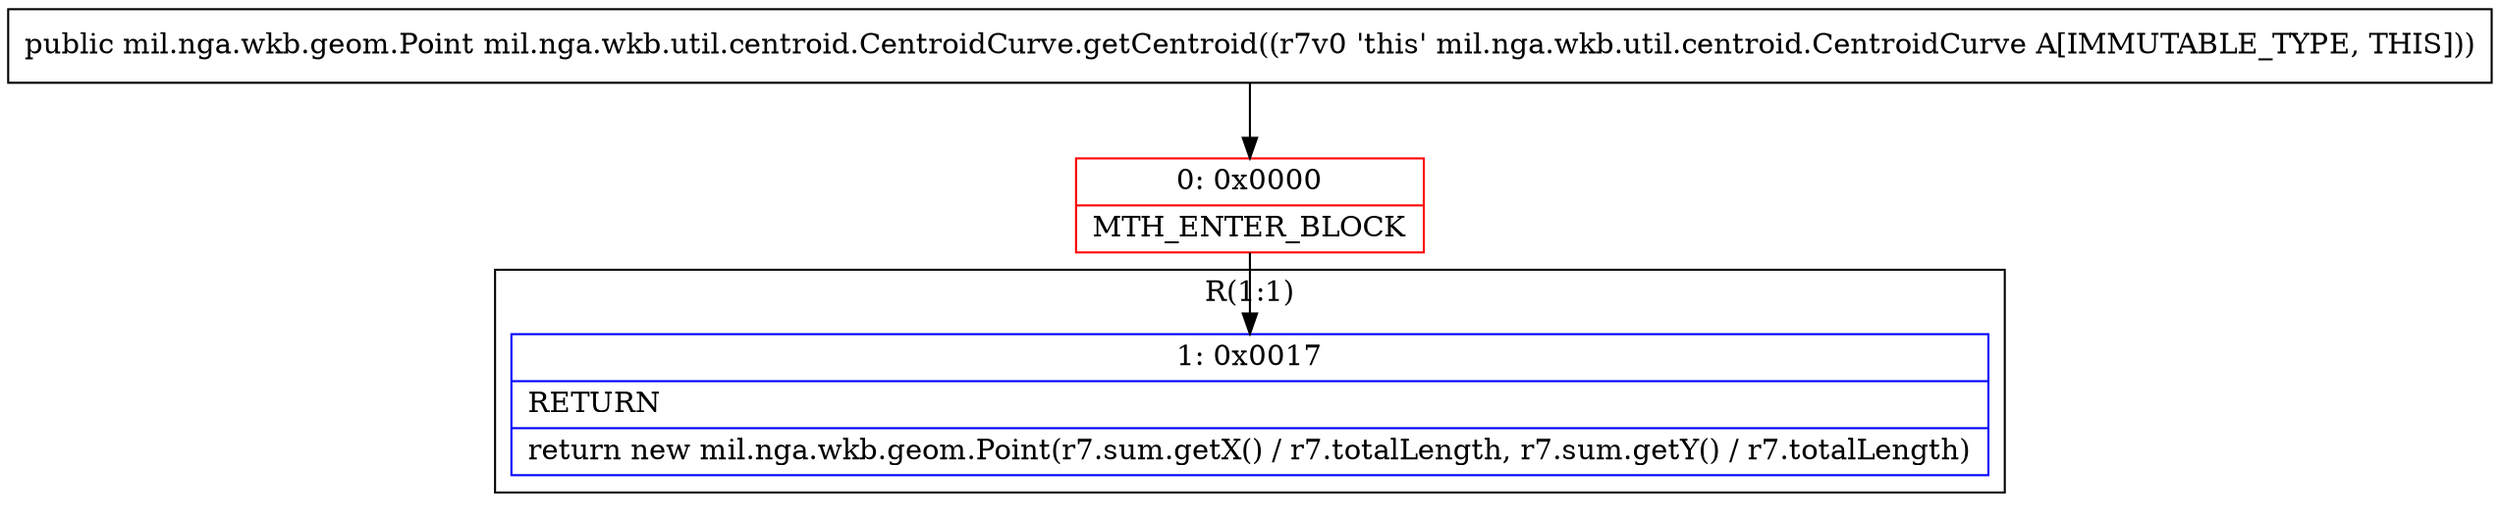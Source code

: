 digraph "CFG formil.nga.wkb.util.centroid.CentroidCurve.getCentroid()Lmil\/nga\/wkb\/geom\/Point;" {
subgraph cluster_Region_41579025 {
label = "R(1:1)";
node [shape=record,color=blue];
Node_1 [shape=record,label="{1\:\ 0x0017|RETURN\l|return new mil.nga.wkb.geom.Point(r7.sum.getX() \/ r7.totalLength, r7.sum.getY() \/ r7.totalLength)\l}"];
}
Node_0 [shape=record,color=red,label="{0\:\ 0x0000|MTH_ENTER_BLOCK\l}"];
MethodNode[shape=record,label="{public mil.nga.wkb.geom.Point mil.nga.wkb.util.centroid.CentroidCurve.getCentroid((r7v0 'this' mil.nga.wkb.util.centroid.CentroidCurve A[IMMUTABLE_TYPE, THIS])) }"];
MethodNode -> Node_0;
Node_0 -> Node_1;
}

